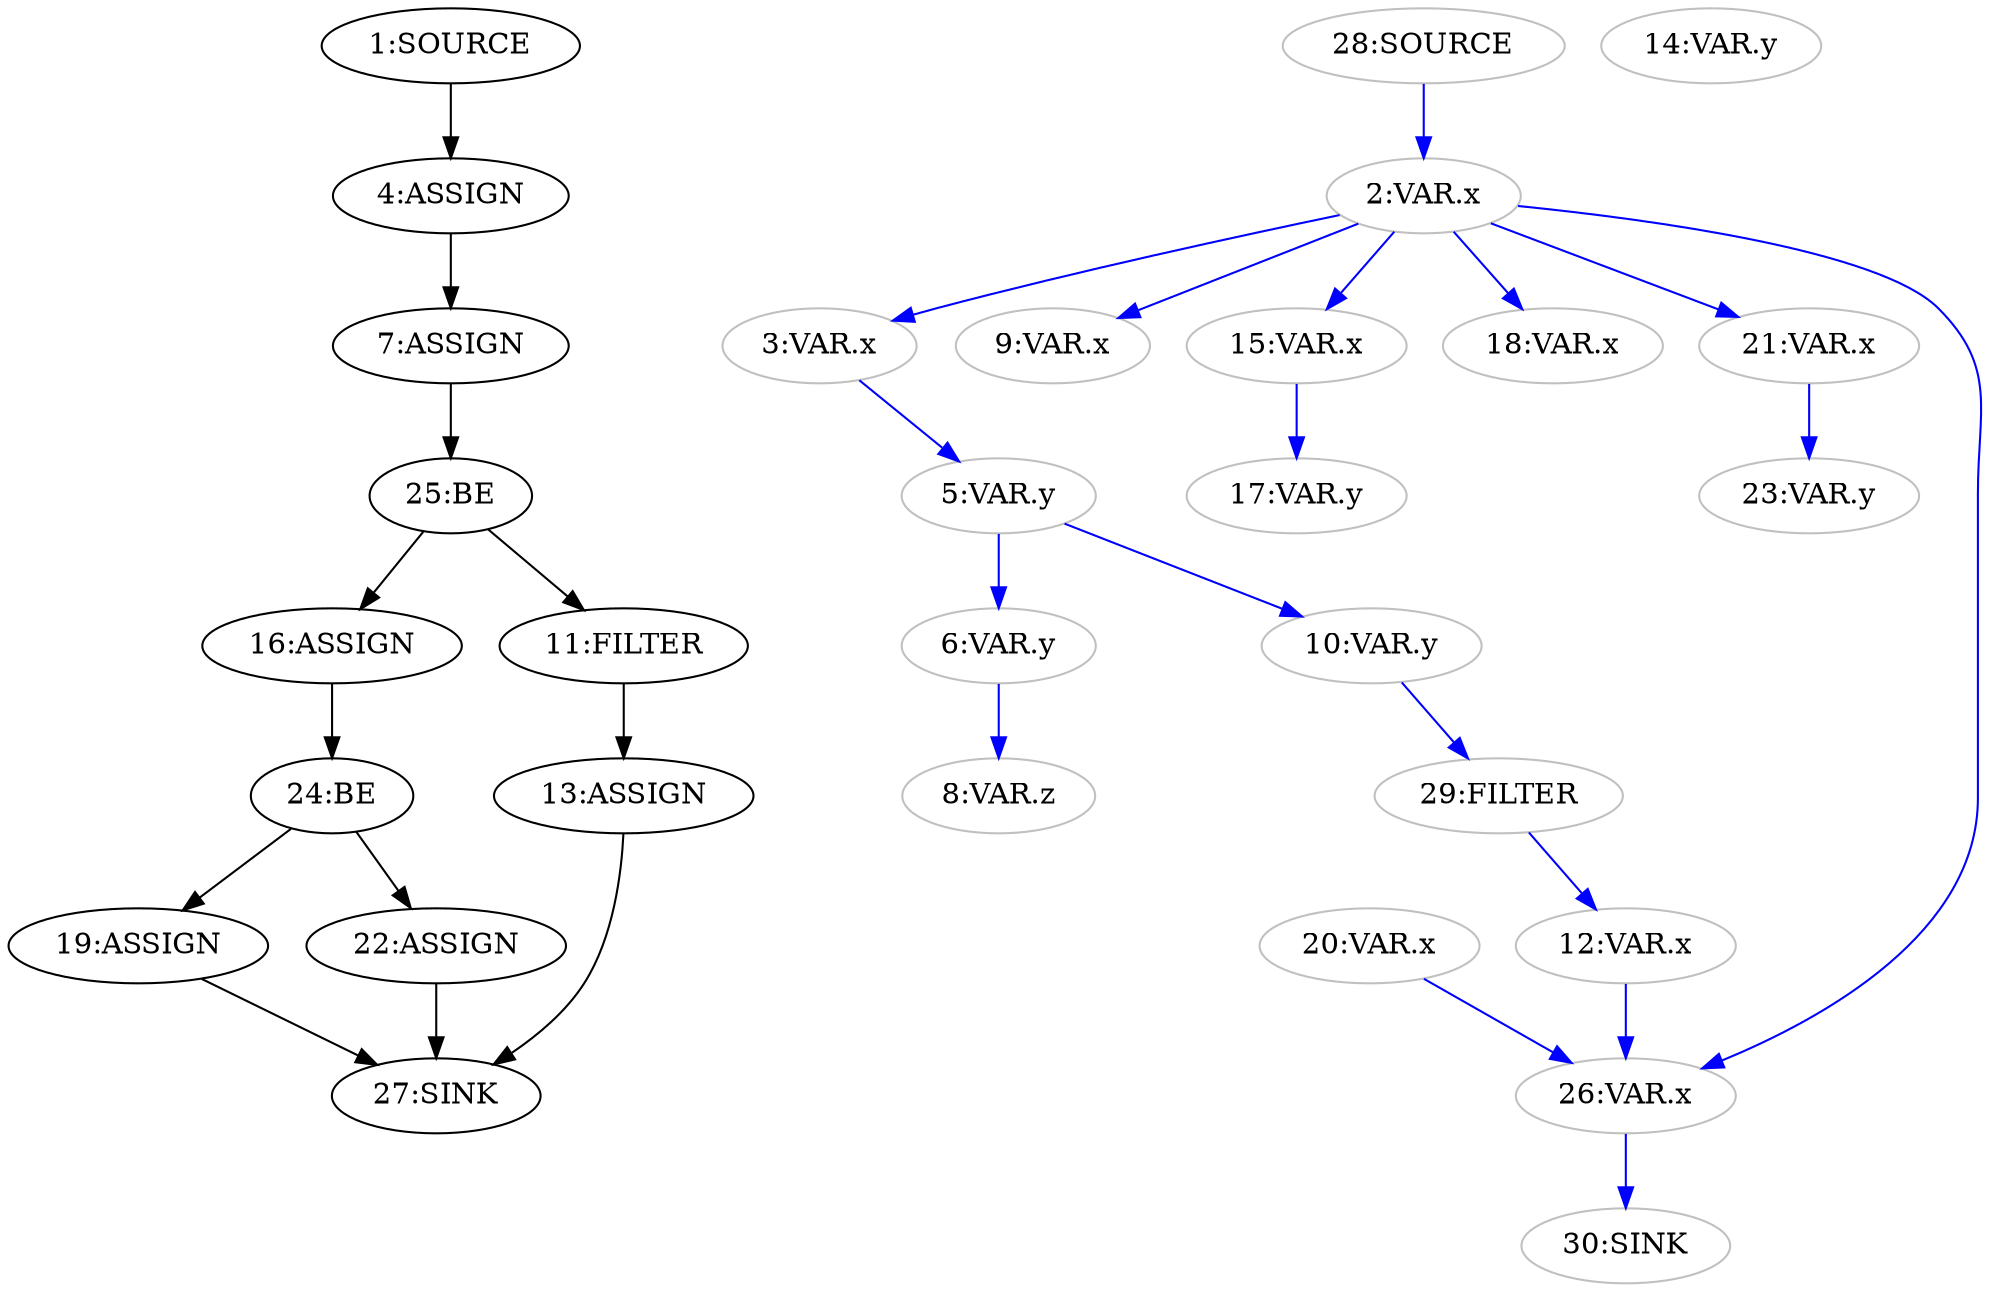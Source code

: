 digraph {
  n19 [label="19:ASSIGN"];
  n13 [label="13:ASSIGN"];
  n16 [label="16:ASSIGN"];
  n22 [label="22:ASSIGN"];
  n4 [label="4:ASSIGN"];
  n7 [label="7:ASSIGN"];
  n25 [label="25:BE"];
  n24 [label="24:BE"];
  n11 [label="11:FILTER"];
  n1 [label="1:SOURCE"];
  n27 [label="27:SINK"];
  n2 [label="2:VAR.x" color="grey"];
  n3 [label="3:VAR.x" color="grey"];
  n5 [label="5:VAR.y" color="grey"];
  n6 [label="6:VAR.y" color="grey"];
  n8 [label="8:VAR.z" color="grey"];
  n9 [label="9:VAR.x" color="grey"];
  n10 [label="10:VAR.y" color="grey"];
  n12 [label="12:VAR.x" color="grey"];
  n14 [label="14:VAR.y" color="grey"];
  n15 [label="15:VAR.x" color="grey"];
  n17 [label="17:VAR.y" color="grey"];
  n18 [label="18:VAR.x" color="grey"];
  n20 [label="20:VAR.x" color="grey"];
  n21 [label="21:VAR.x" color="grey"];
  n23 [label="23:VAR.y" color="grey"];
  n26 [label="26:VAR.x" color="grey"];
  n28 [label="28:SOURCE" color="grey"];
  n29 [label="29:FILTER" color="grey"];
  n30 [label="30:SINK" color="grey"];
  n1 -> n4 [color="black"];
  n4 -> n7 [color="black"];
  n7 -> n25 [color="black"];
  n11 -> n13 [color="black"];
  n13 -> n27 [color="black"];
  n16 -> n24 [color="black"];
  n19 -> n27 [color="black"];
  n22 -> n27 [color="black"];
  n24 -> n19 [color="black"];
  n24 -> n22 [color="black"];
  n25 -> n11 [color="black"];
  n25 -> n16 [color="black"];
  n2 -> n3 [color="blue"];
  n2 -> n9 [color="blue"];
  n2 -> n15 [color="blue"];
  n2 -> n18 [color="blue"];
  n2 -> n21 [color="blue"];
  n2 -> n26 [color="blue"];
  n3 -> n5 [color="blue"];
  n5 -> n6 [color="blue"];
  n5 -> n10 [color="blue"];
  n6 -> n8 [color="blue"];
  n10 -> n29 [color="blue"];
  n12 -> n26 [color="blue"];
  n15 -> n17 [color="blue"];
  n20 -> n26 [color="blue"];
  n21 -> n23 [color="blue"];
  n26 -> n30 [color="blue"];
  n28 -> n2 [color="blue"];
  n29 -> n12 [color="blue"];
}
